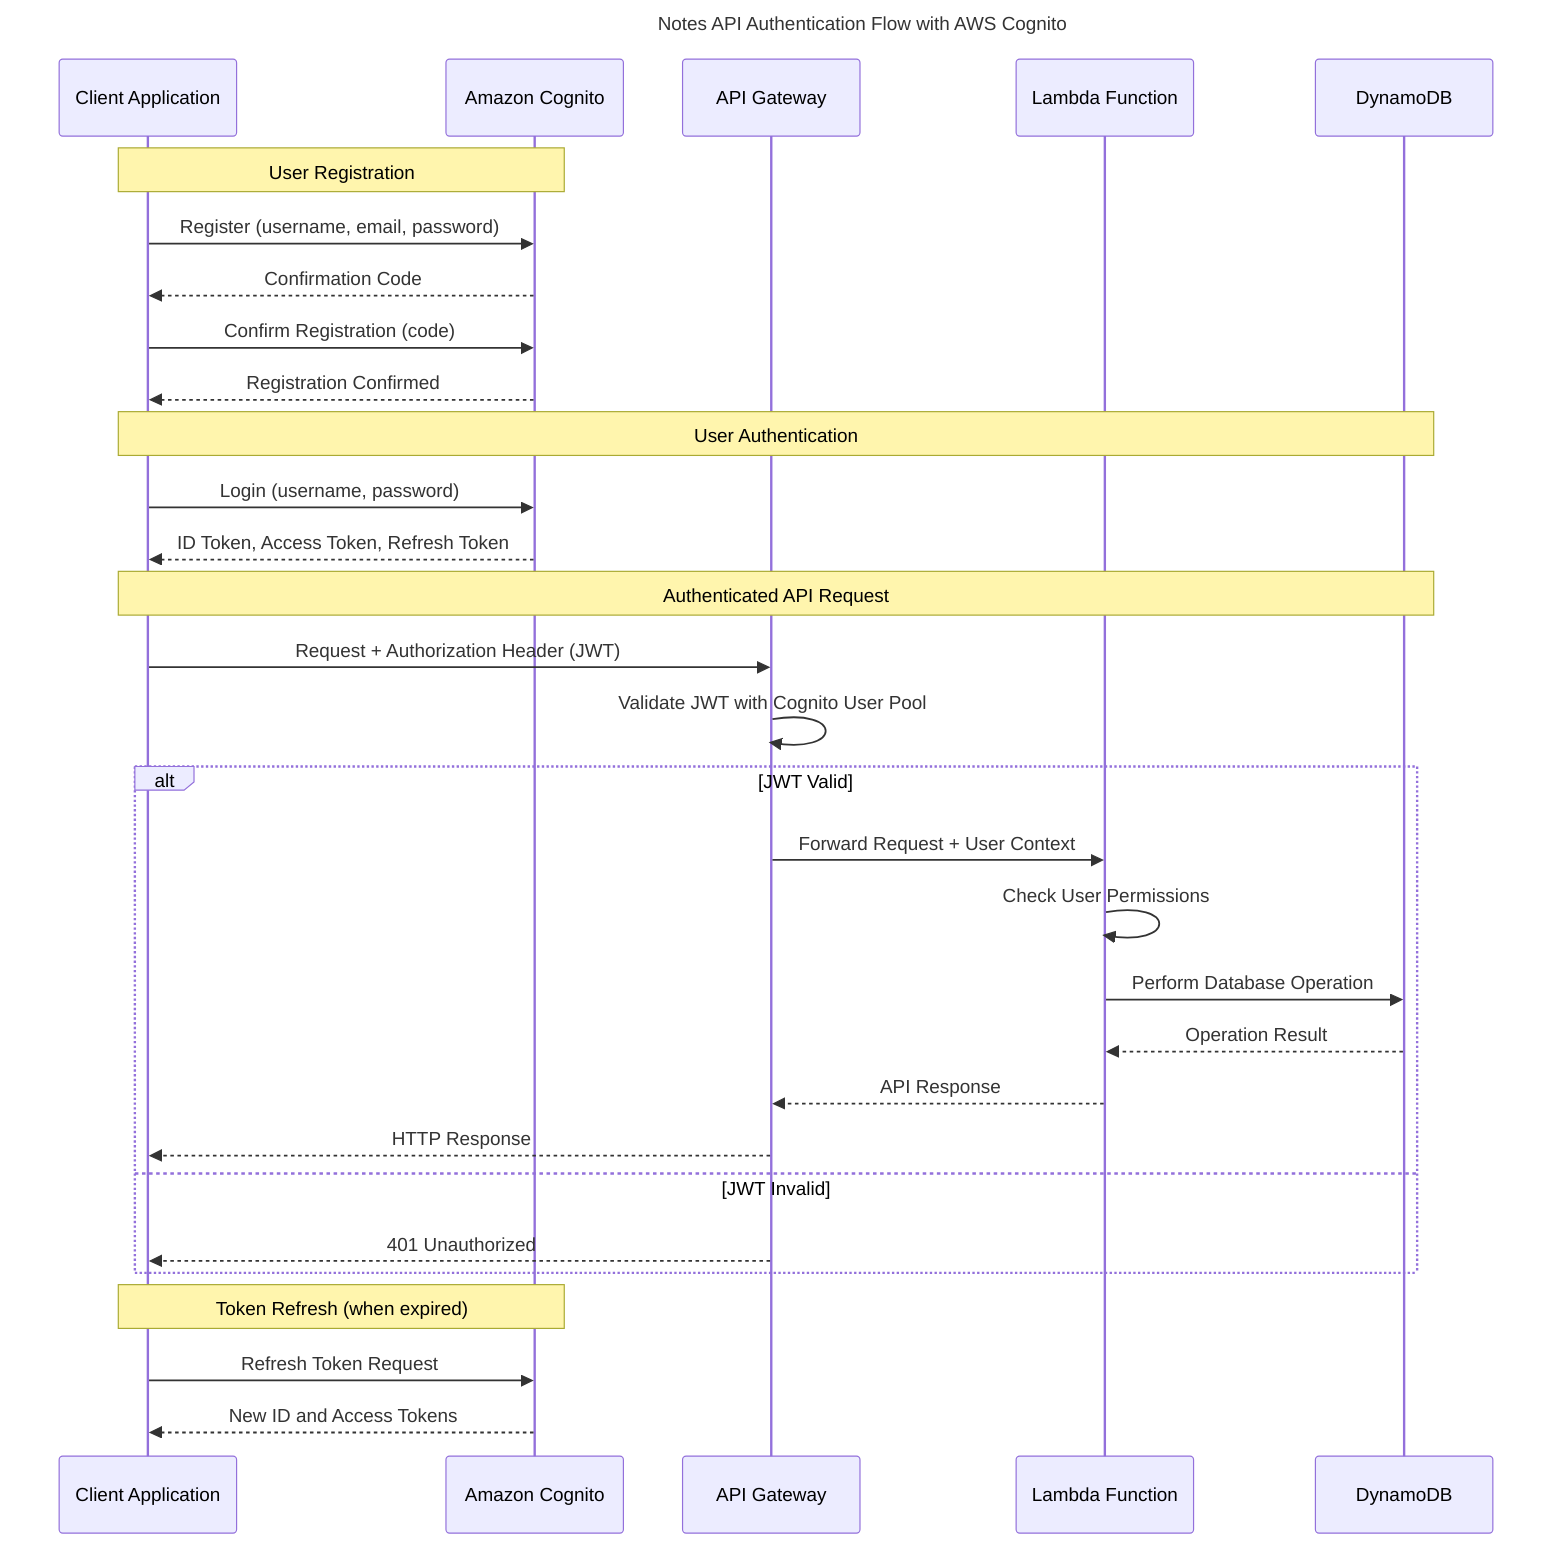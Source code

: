 sequenceDiagram
    %% Authentication Flow for Notes API
    title: Notes API Authentication Flow with AWS Cognito

    participant Client as Client Application
    participant Cognito as Amazon Cognito
    participant APIGateway as API Gateway
    participant Lambda as Lambda Function
    participant DynamoDB as DynamoDB

    %% User Registration
    note over Client, Cognito: User Registration
    Client->>Cognito: Register (username, email, password)
    Cognito-->>Client: Confirmation Code
    Client->>Cognito: Confirm Registration (code)
    Cognito-->>Client: Registration Confirmed

    %% User Login
    note over Client, DynamoDB: User Authentication
    Client->>Cognito: Login (username, password)
    Cognito-->>Client: ID Token, Access Token, Refresh Token
    
    %% API Request with Token
    note over Client, DynamoDB: Authenticated API Request
    Client->>APIGateway: Request + Authorization Header (JWT)
    APIGateway->>APIGateway: Validate JWT with Cognito User Pool
    
    alt JWT Valid
        APIGateway->>Lambda: Forward Request + User Context
        Lambda->>Lambda: Check User Permissions
        Lambda->>DynamoDB: Perform Database Operation
        DynamoDB-->>Lambda: Operation Result
        Lambda-->>APIGateway: API Response
        APIGateway-->>Client: HTTP Response
    else JWT Invalid
        APIGateway-->>Client: 401 Unauthorized
    end
    
    %% Token Refresh
    note over Client, Cognito: Token Refresh (when expired)
    Client->>Cognito: Refresh Token Request
    Cognito-->>Client: New ID and Access Tokens
